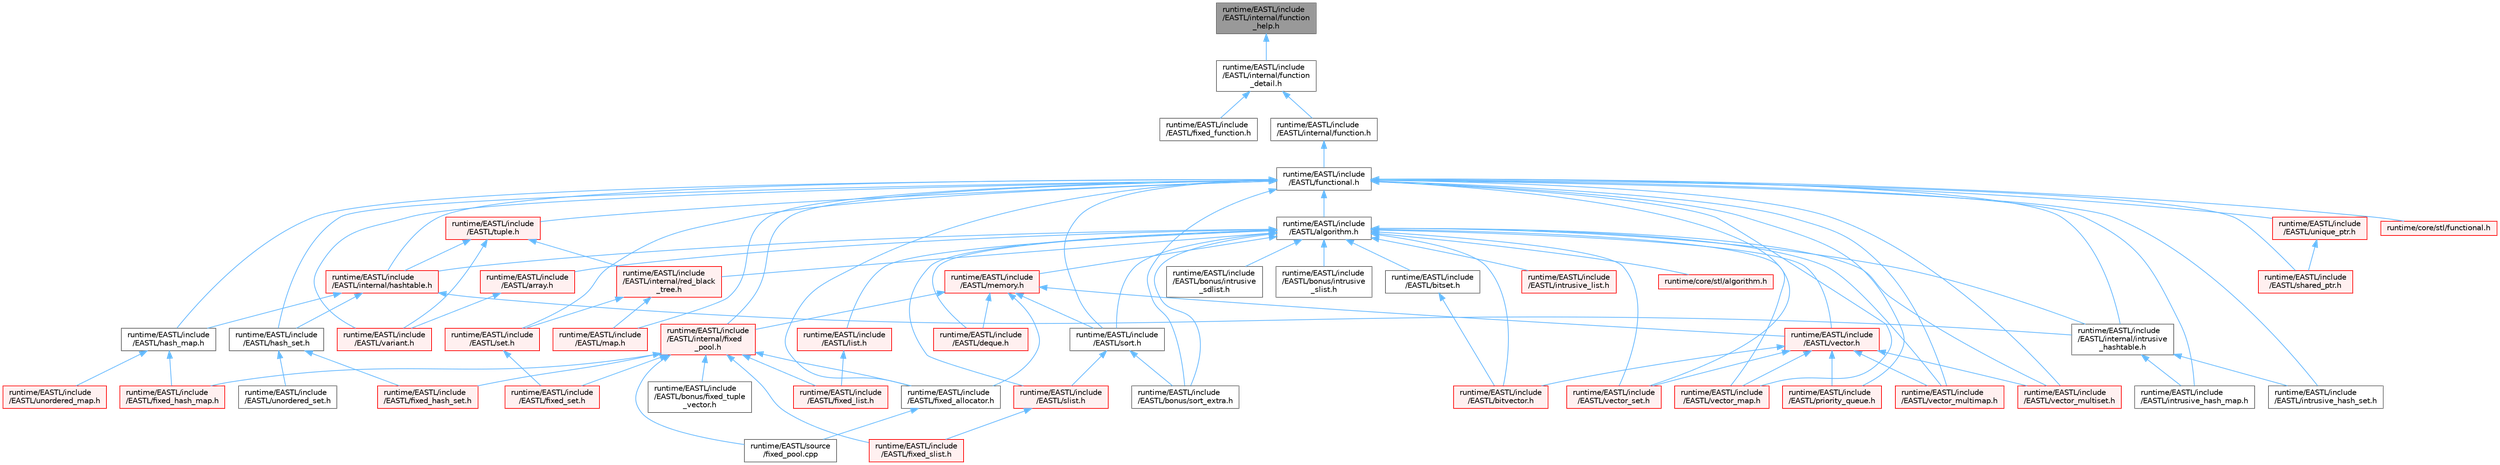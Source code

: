 digraph "runtime/EASTL/include/EASTL/internal/function_help.h"
{
 // LATEX_PDF_SIZE
  bgcolor="transparent";
  edge [fontname=Helvetica,fontsize=10,labelfontname=Helvetica,labelfontsize=10];
  node [fontname=Helvetica,fontsize=10,shape=box,height=0.2,width=0.4];
  Node1 [id="Node000001",label="runtime/EASTL/include\l/EASTL/internal/function\l_help.h",height=0.2,width=0.4,color="gray40", fillcolor="grey60", style="filled", fontcolor="black",tooltip=" "];
  Node1 -> Node2 [id="edge1_Node000001_Node000002",dir="back",color="steelblue1",style="solid",tooltip=" "];
  Node2 [id="Node000002",label="runtime/EASTL/include\l/EASTL/internal/function\l_detail.h",height=0.2,width=0.4,color="grey40", fillcolor="white", style="filled",URL="$function__detail_8h.html",tooltip=" "];
  Node2 -> Node3 [id="edge2_Node000002_Node000003",dir="back",color="steelblue1",style="solid",tooltip=" "];
  Node3 [id="Node000003",label="runtime/EASTL/include\l/EASTL/fixed_function.h",height=0.2,width=0.4,color="grey40", fillcolor="white", style="filled",URL="$fixed__function_8h.html",tooltip=" "];
  Node2 -> Node4 [id="edge3_Node000002_Node000004",dir="back",color="steelblue1",style="solid",tooltip=" "];
  Node4 [id="Node000004",label="runtime/EASTL/include\l/EASTL/internal/function.h",height=0.2,width=0.4,color="grey40", fillcolor="white", style="filled",URL="$_e_a_s_t_l_2include_2_e_a_s_t_l_2internal_2function_8h.html",tooltip=" "];
  Node4 -> Node5 [id="edge4_Node000004_Node000005",dir="back",color="steelblue1",style="solid",tooltip=" "];
  Node5 [id="Node000005",label="runtime/EASTL/include\l/EASTL/functional.h",height=0.2,width=0.4,color="grey40", fillcolor="white", style="filled",URL="$_e_a_s_t_l_2include_2_e_a_s_t_l_2functional_8h.html",tooltip=" "];
  Node5 -> Node6 [id="edge5_Node000005_Node000006",dir="back",color="steelblue1",style="solid",tooltip=" "];
  Node6 [id="Node000006",label="runtime/EASTL/include\l/EASTL/algorithm.h",height=0.2,width=0.4,color="grey40", fillcolor="white", style="filled",URL="$_e_a_s_t_l_2include_2_e_a_s_t_l_2algorithm_8h.html",tooltip=" "];
  Node6 -> Node7 [id="edge6_Node000006_Node000007",dir="back",color="steelblue1",style="solid",tooltip=" "];
  Node7 [id="Node000007",label="runtime/EASTL/include\l/EASTL/array.h",height=0.2,width=0.4,color="red", fillcolor="#FFF0F0", style="filled",URL="$array_8h.html",tooltip=" "];
  Node7 -> Node420 [id="edge7_Node000007_Node000420",dir="back",color="steelblue1",style="solid",tooltip=" "];
  Node420 [id="Node000420",label="runtime/EASTL/include\l/EASTL/variant.h",height=0.2,width=0.4,color="red", fillcolor="#FFF0F0", style="filled",URL="$_e_a_s_t_l_2include_2_e_a_s_t_l_2variant_8h.html",tooltip=" "];
  Node6 -> Node75 [id="edge8_Node000006_Node000075",dir="back",color="steelblue1",style="solid",tooltip=" "];
  Node75 [id="Node000075",label="runtime/EASTL/include\l/EASTL/bitset.h",height=0.2,width=0.4,color="grey40", fillcolor="white", style="filled",URL="$bitset_8h.html",tooltip=" "];
  Node75 -> Node76 [id="edge9_Node000075_Node000076",dir="back",color="steelblue1",style="solid",tooltip=" "];
  Node76 [id="Node000076",label="runtime/EASTL/include\l/EASTL/bitvector.h",height=0.2,width=0.4,color="red", fillcolor="#FFF0F0", style="filled",URL="$bitvector_8h.html",tooltip=" "];
  Node6 -> Node76 [id="edge10_Node000006_Node000076",dir="back",color="steelblue1",style="solid",tooltip=" "];
  Node6 -> Node422 [id="edge11_Node000006_Node000422",dir="back",color="steelblue1",style="solid",tooltip=" "];
  Node422 [id="Node000422",label="runtime/EASTL/include\l/EASTL/bonus/intrusive\l_sdlist.h",height=0.2,width=0.4,color="grey40", fillcolor="white", style="filled",URL="$intrusive__sdlist_8h.html",tooltip=" "];
  Node6 -> Node423 [id="edge12_Node000006_Node000423",dir="back",color="steelblue1",style="solid",tooltip=" "];
  Node423 [id="Node000423",label="runtime/EASTL/include\l/EASTL/bonus/intrusive\l_slist.h",height=0.2,width=0.4,color="grey40", fillcolor="white", style="filled",URL="$intrusive__slist_8h.html",tooltip=" "];
  Node6 -> Node424 [id="edge13_Node000006_Node000424",dir="back",color="steelblue1",style="solid",tooltip=" "];
  Node424 [id="Node000424",label="runtime/EASTL/include\l/EASTL/bonus/sort_extra.h",height=0.2,width=0.4,color="grey40", fillcolor="white", style="filled",URL="$sort__extra_8h.html",tooltip=" "];
  Node6 -> Node425 [id="edge14_Node000006_Node000425",dir="back",color="steelblue1",style="solid",tooltip=" "];
  Node425 [id="Node000425",label="runtime/EASTL/include\l/EASTL/deque.h",height=0.2,width=0.4,color="red", fillcolor="#FFF0F0", style="filled",URL="$_e_a_s_t_l_2include_2_e_a_s_t_l_2deque_8h.html",tooltip=" "];
  Node6 -> Node101 [id="edge15_Node000006_Node000101",dir="back",color="steelblue1",style="solid",tooltip=" "];
  Node101 [id="Node000101",label="runtime/EASTL/include\l/EASTL/internal/hashtable.h",height=0.2,width=0.4,color="red", fillcolor="#FFF0F0", style="filled",URL="$hashtable_8h.html",tooltip=" "];
  Node101 -> Node102 [id="edge16_Node000101_Node000102",dir="back",color="steelblue1",style="solid",tooltip=" "];
  Node102 [id="Node000102",label="runtime/EASTL/include\l/EASTL/hash_map.h",height=0.2,width=0.4,color="grey40", fillcolor="white", style="filled",URL="$hash__map_8h.html",tooltip=" "];
  Node102 -> Node103 [id="edge17_Node000102_Node000103",dir="back",color="steelblue1",style="solid",tooltip=" "];
  Node103 [id="Node000103",label="runtime/EASTL/include\l/EASTL/fixed_hash_map.h",height=0.2,width=0.4,color="red", fillcolor="#FFF0F0", style="filled",URL="$fixed__hash__map_8h.html",tooltip=" "];
  Node102 -> Node105 [id="edge18_Node000102_Node000105",dir="back",color="steelblue1",style="solid",tooltip=" "];
  Node105 [id="Node000105",label="runtime/EASTL/include\l/EASTL/unordered_map.h",height=0.2,width=0.4,color="red", fillcolor="#FFF0F0", style="filled",URL="$_e_a_s_t_l_2include_2_e_a_s_t_l_2unordered__map_8h.html",tooltip=" "];
  Node101 -> Node108 [id="edge19_Node000101_Node000108",dir="back",color="steelblue1",style="solid",tooltip=" "];
  Node108 [id="Node000108",label="runtime/EASTL/include\l/EASTL/hash_set.h",height=0.2,width=0.4,color="grey40", fillcolor="white", style="filled",URL="$hash__set_8h.html",tooltip=" "];
  Node108 -> Node109 [id="edge20_Node000108_Node000109",dir="back",color="steelblue1",style="solid",tooltip=" "];
  Node109 [id="Node000109",label="runtime/EASTL/include\l/EASTL/fixed_hash_set.h",height=0.2,width=0.4,color="red", fillcolor="#FFF0F0", style="filled",URL="$fixed__hash__set_8h.html",tooltip=" "];
  Node108 -> Node110 [id="edge21_Node000108_Node000110",dir="back",color="steelblue1",style="solid",tooltip=" "];
  Node110 [id="Node000110",label="runtime/EASTL/include\l/EASTL/unordered_set.h",height=0.2,width=0.4,color="grey40", fillcolor="white", style="filled",URL="$unordered__set_8h.html",tooltip=" "];
  Node101 -> Node111 [id="edge22_Node000101_Node000111",dir="back",color="steelblue1",style="solid",tooltip=" "];
  Node111 [id="Node000111",label="runtime/EASTL/include\l/EASTL/internal/intrusive\l_hashtable.h",height=0.2,width=0.4,color="grey40", fillcolor="white", style="filled",URL="$intrusive__hashtable_8h.html",tooltip=" "];
  Node111 -> Node112 [id="edge23_Node000111_Node000112",dir="back",color="steelblue1",style="solid",tooltip=" "];
  Node112 [id="Node000112",label="runtime/EASTL/include\l/EASTL/intrusive_hash_map.h",height=0.2,width=0.4,color="grey40", fillcolor="white", style="filled",URL="$intrusive__hash__map_8h.html",tooltip=" "];
  Node111 -> Node113 [id="edge24_Node000111_Node000113",dir="back",color="steelblue1",style="solid",tooltip=" "];
  Node113 [id="Node000113",label="runtime/EASTL/include\l/EASTL/intrusive_hash_set.h",height=0.2,width=0.4,color="grey40", fillcolor="white", style="filled",URL="$intrusive__hash__set_8h.html",tooltip=" "];
  Node6 -> Node111 [id="edge25_Node000006_Node000111",dir="back",color="steelblue1",style="solid",tooltip=" "];
  Node6 -> Node429 [id="edge26_Node000006_Node000429",dir="back",color="steelblue1",style="solid",tooltip=" "];
  Node429 [id="Node000429",label="runtime/EASTL/include\l/EASTL/internal/red_black\l_tree.h",height=0.2,width=0.4,color="red", fillcolor="#FFF0F0", style="filled",URL="$red__black__tree_8h.html",tooltip=" "];
  Node429 -> Node430 [id="edge27_Node000429_Node000430",dir="back",color="steelblue1",style="solid",tooltip=" "];
  Node430 [id="Node000430",label="runtime/EASTL/include\l/EASTL/map.h",height=0.2,width=0.4,color="red", fillcolor="#FFF0F0", style="filled",URL="$_e_a_s_t_l_2include_2_e_a_s_t_l_2map_8h.html",tooltip=" "];
  Node429 -> Node434 [id="edge28_Node000429_Node000434",dir="back",color="steelblue1",style="solid",tooltip=" "];
  Node434 [id="Node000434",label="runtime/EASTL/include\l/EASTL/set.h",height=0.2,width=0.4,color="red", fillcolor="#FFF0F0", style="filled",URL="$set_8h.html",tooltip=" "];
  Node434 -> Node435 [id="edge29_Node000434_Node000435",dir="back",color="steelblue1",style="solid",tooltip=" "];
  Node435 [id="Node000435",label="runtime/EASTL/include\l/EASTL/fixed_set.h",height=0.2,width=0.4,color="red", fillcolor="#FFF0F0", style="filled",URL="$fixed__set_8h.html",tooltip=" "];
  Node6 -> Node437 [id="edge30_Node000006_Node000437",dir="back",color="steelblue1",style="solid",tooltip=" "];
  Node437 [id="Node000437",label="runtime/EASTL/include\l/EASTL/intrusive_list.h",height=0.2,width=0.4,color="red", fillcolor="#FFF0F0", style="filled",URL="$intrusive__list_8h.html",tooltip=" "];
  Node6 -> Node439 [id="edge31_Node000006_Node000439",dir="back",color="steelblue1",style="solid",tooltip=" "];
  Node439 [id="Node000439",label="runtime/EASTL/include\l/EASTL/list.h",height=0.2,width=0.4,color="red", fillcolor="#FFF0F0", style="filled",URL="$_e_a_s_t_l_2include_2_e_a_s_t_l_2list_8h.html",tooltip=" "];
  Node439 -> Node440 [id="edge32_Node000439_Node000440",dir="back",color="steelblue1",style="solid",tooltip=" "];
  Node440 [id="Node000440",label="runtime/EASTL/include\l/EASTL/fixed_list.h",height=0.2,width=0.4,color="red", fillcolor="#FFF0F0", style="filled",URL="$fixed__list_8h.html",tooltip=" "];
  Node6 -> Node442 [id="edge33_Node000006_Node000442",dir="back",color="steelblue1",style="solid",tooltip=" "];
  Node442 [id="Node000442",label="runtime/EASTL/include\l/EASTL/memory.h",height=0.2,width=0.4,color="red", fillcolor="#FFF0F0", style="filled",URL="$_e_a_s_t_l_2include_2_e_a_s_t_l_2memory_8h.html",tooltip=" "];
  Node442 -> Node425 [id="edge34_Node000442_Node000425",dir="back",color="steelblue1",style="solid",tooltip=" "];
  Node442 -> Node445 [id="edge35_Node000442_Node000445",dir="back",color="steelblue1",style="solid",tooltip=" "];
  Node445 [id="Node000445",label="runtime/EASTL/include\l/EASTL/fixed_allocator.h",height=0.2,width=0.4,color="grey40", fillcolor="white", style="filled",URL="$fixed__allocator_8h.html",tooltip=" "];
  Node445 -> Node446 [id="edge36_Node000445_Node000446",dir="back",color="steelblue1",style="solid",tooltip=" "];
  Node446 [id="Node000446",label="runtime/EASTL/source\l/fixed_pool.cpp",height=0.2,width=0.4,color="grey40", fillcolor="white", style="filled",URL="$fixed__pool_8cpp.html",tooltip=" "];
  Node442 -> Node447 [id="edge37_Node000442_Node000447",dir="back",color="steelblue1",style="solid",tooltip=" "];
  Node447 [id="Node000447",label="runtime/EASTL/include\l/EASTL/internal/fixed\l_pool.h",height=0.2,width=0.4,color="red", fillcolor="#FFF0F0", style="filled",URL="$fixed__pool_8h.html",tooltip=" "];
  Node447 -> Node444 [id="edge38_Node000447_Node000444",dir="back",color="steelblue1",style="solid",tooltip=" "];
  Node444 [id="Node000444",label="runtime/EASTL/include\l/EASTL/bonus/fixed_tuple\l_vector.h",height=0.2,width=0.4,color="grey40", fillcolor="white", style="filled",URL="$fixed__tuple__vector_8h.html",tooltip=" "];
  Node447 -> Node445 [id="edge39_Node000447_Node000445",dir="back",color="steelblue1",style="solid",tooltip=" "];
  Node447 -> Node103 [id="edge40_Node000447_Node000103",dir="back",color="steelblue1",style="solid",tooltip=" "];
  Node447 -> Node109 [id="edge41_Node000447_Node000109",dir="back",color="steelblue1",style="solid",tooltip=" "];
  Node447 -> Node440 [id="edge42_Node000447_Node000440",dir="back",color="steelblue1",style="solid",tooltip=" "];
  Node447 -> Node435 [id="edge43_Node000447_Node000435",dir="back",color="steelblue1",style="solid",tooltip=" "];
  Node447 -> Node448 [id="edge44_Node000447_Node000448",dir="back",color="steelblue1",style="solid",tooltip=" "];
  Node448 [id="Node000448",label="runtime/EASTL/include\l/EASTL/fixed_slist.h",height=0.2,width=0.4,color="red", fillcolor="#FFF0F0", style="filled",URL="$fixed__slist_8h.html",tooltip=" "];
  Node447 -> Node446 [id="edge45_Node000447_Node000446",dir="back",color="steelblue1",style="solid",tooltip=" "];
  Node442 -> Node462 [id="edge46_Node000442_Node000462",dir="back",color="steelblue1",style="solid",tooltip=" "];
  Node462 [id="Node000462",label="runtime/EASTL/include\l/EASTL/sort.h",height=0.2,width=0.4,color="grey40", fillcolor="white", style="filled",URL="$sort_8h.html",tooltip=" "];
  Node462 -> Node424 [id="edge47_Node000462_Node000424",dir="back",color="steelblue1",style="solid",tooltip=" "];
  Node462 -> Node463 [id="edge48_Node000462_Node000463",dir="back",color="steelblue1",style="solid",tooltip=" "];
  Node463 [id="Node000463",label="runtime/EASTL/include\l/EASTL/slist.h",height=0.2,width=0.4,color="red", fillcolor="#FFF0F0", style="filled",URL="$slist_8h.html",tooltip=" "];
  Node463 -> Node448 [id="edge49_Node000463_Node000448",dir="back",color="steelblue1",style="solid",tooltip=" "];
  Node442 -> Node464 [id="edge50_Node000442_Node000464",dir="back",color="steelblue1",style="solid",tooltip=" "];
  Node464 [id="Node000464",label="runtime/EASTL/include\l/EASTL/vector.h",height=0.2,width=0.4,color="red", fillcolor="#FFF0F0", style="filled",URL="$_e_a_s_t_l_2include_2_e_a_s_t_l_2vector_8h.html",tooltip=" "];
  Node464 -> Node76 [id="edge51_Node000464_Node000076",dir="back",color="steelblue1",style="solid",tooltip=" "];
  Node464 -> Node466 [id="edge52_Node000464_Node000466",dir="back",color="steelblue1",style="solid",tooltip=" "];
  Node466 [id="Node000466",label="runtime/EASTL/include\l/EASTL/priority_queue.h",height=0.2,width=0.4,color="red", fillcolor="#FFF0F0", style="filled",URL="$_e_a_s_t_l_2include_2_e_a_s_t_l_2priority__queue_8h.html",tooltip=" "];
  Node464 -> Node470 [id="edge53_Node000464_Node000470",dir="back",color="steelblue1",style="solid",tooltip=" "];
  Node470 [id="Node000470",label="runtime/EASTL/include\l/EASTL/vector_map.h",height=0.2,width=0.4,color="red", fillcolor="#FFF0F0", style="filled",URL="$_e_a_s_t_l_2include_2_e_a_s_t_l_2vector__map_8h.html",tooltip=" "];
  Node464 -> Node472 [id="edge54_Node000464_Node000472",dir="back",color="steelblue1",style="solid",tooltip=" "];
  Node472 [id="Node000472",label="runtime/EASTL/include\l/EASTL/vector_multimap.h",height=0.2,width=0.4,color="red", fillcolor="#FFF0F0", style="filled",URL="$vector__multimap_8h.html",tooltip=" "];
  Node464 -> Node473 [id="edge55_Node000464_Node000473",dir="back",color="steelblue1",style="solid",tooltip=" "];
  Node473 [id="Node000473",label="runtime/EASTL/include\l/EASTL/vector_multiset.h",height=0.2,width=0.4,color="red", fillcolor="#FFF0F0", style="filled",URL="$vector__multiset_8h.html",tooltip=" "];
  Node464 -> Node474 [id="edge56_Node000464_Node000474",dir="back",color="steelblue1",style="solid",tooltip=" "];
  Node474 [id="Node000474",label="runtime/EASTL/include\l/EASTL/vector_set.h",height=0.2,width=0.4,color="red", fillcolor="#FFF0F0", style="filled",URL="$vector__set_8h.html",tooltip=" "];
  Node6 -> Node463 [id="edge57_Node000006_Node000463",dir="back",color="steelblue1",style="solid",tooltip=" "];
  Node6 -> Node462 [id="edge58_Node000006_Node000462",dir="back",color="steelblue1",style="solid",tooltip=" "];
  Node6 -> Node464 [id="edge59_Node000006_Node000464",dir="back",color="steelblue1",style="solid",tooltip=" "];
  Node6 -> Node470 [id="edge60_Node000006_Node000470",dir="back",color="steelblue1",style="solid",tooltip=" "];
  Node6 -> Node472 [id="edge61_Node000006_Node000472",dir="back",color="steelblue1",style="solid",tooltip=" "];
  Node6 -> Node473 [id="edge62_Node000006_Node000473",dir="back",color="steelblue1",style="solid",tooltip=" "];
  Node6 -> Node474 [id="edge63_Node000006_Node000474",dir="back",color="steelblue1",style="solid",tooltip=" "];
  Node6 -> Node477 [id="edge64_Node000006_Node000477",dir="back",color="steelblue1",style="solid",tooltip=" "];
  Node477 [id="Node000477",label="runtime/core/stl/algorithm.h",height=0.2,width=0.4,color="red", fillcolor="#FFF0F0", style="filled",URL="$core_2stl_2algorithm_8h.html",tooltip=" "];
  Node5 -> Node424 [id="edge65_Node000005_Node000424",dir="back",color="steelblue1",style="solid",tooltip=" "];
  Node5 -> Node445 [id="edge66_Node000005_Node000445",dir="back",color="steelblue1",style="solid",tooltip=" "];
  Node5 -> Node102 [id="edge67_Node000005_Node000102",dir="back",color="steelblue1",style="solid",tooltip=" "];
  Node5 -> Node108 [id="edge68_Node000005_Node000108",dir="back",color="steelblue1",style="solid",tooltip=" "];
  Node5 -> Node447 [id="edge69_Node000005_Node000447",dir="back",color="steelblue1",style="solid",tooltip=" "];
  Node5 -> Node101 [id="edge70_Node000005_Node000101",dir="back",color="steelblue1",style="solid",tooltip=" "];
  Node5 -> Node111 [id="edge71_Node000005_Node000111",dir="back",color="steelblue1",style="solid",tooltip=" "];
  Node5 -> Node112 [id="edge72_Node000005_Node000112",dir="back",color="steelblue1",style="solid",tooltip=" "];
  Node5 -> Node113 [id="edge73_Node000005_Node000113",dir="back",color="steelblue1",style="solid",tooltip=" "];
  Node5 -> Node430 [id="edge74_Node000005_Node000430",dir="back",color="steelblue1",style="solid",tooltip=" "];
  Node5 -> Node466 [id="edge75_Node000005_Node000466",dir="back",color="steelblue1",style="solid",tooltip=" "];
  Node5 -> Node434 [id="edge76_Node000005_Node000434",dir="back",color="steelblue1",style="solid",tooltip=" "];
  Node5 -> Node96 [id="edge77_Node000005_Node000096",dir="back",color="steelblue1",style="solid",tooltip=" "];
  Node96 [id="Node000096",label="runtime/EASTL/include\l/EASTL/shared_ptr.h",height=0.2,width=0.4,color="red", fillcolor="#FFF0F0", style="filled",URL="$shared__ptr_8h.html",tooltip=" "];
  Node5 -> Node462 [id="edge78_Node000005_Node000462",dir="back",color="steelblue1",style="solid",tooltip=" "];
  Node5 -> Node478 [id="edge79_Node000005_Node000478",dir="back",color="steelblue1",style="solid",tooltip=" "];
  Node478 [id="Node000478",label="runtime/EASTL/include\l/EASTL/tuple.h",height=0.2,width=0.4,color="red", fillcolor="#FFF0F0", style="filled",URL="$tuple_8h.html",tooltip=" "];
  Node478 -> Node101 [id="edge80_Node000478_Node000101",dir="back",color="steelblue1",style="solid",tooltip=" "];
  Node478 -> Node429 [id="edge81_Node000478_Node000429",dir="back",color="steelblue1",style="solid",tooltip=" "];
  Node478 -> Node420 [id="edge82_Node000478_Node000420",dir="back",color="steelblue1",style="solid",tooltip=" "];
  Node5 -> Node458 [id="edge83_Node000005_Node000458",dir="back",color="steelblue1",style="solid",tooltip=" "];
  Node458 [id="Node000458",label="runtime/EASTL/include\l/EASTL/unique_ptr.h",height=0.2,width=0.4,color="red", fillcolor="#FFF0F0", style="filled",URL="$unique__ptr_8h.html",tooltip=" "];
  Node458 -> Node96 [id="edge84_Node000458_Node000096",dir="back",color="steelblue1",style="solid",tooltip=" "];
  Node5 -> Node420 [id="edge85_Node000005_Node000420",dir="back",color="steelblue1",style="solid",tooltip=" "];
  Node5 -> Node470 [id="edge86_Node000005_Node000470",dir="back",color="steelblue1",style="solid",tooltip=" "];
  Node5 -> Node472 [id="edge87_Node000005_Node000472",dir="back",color="steelblue1",style="solid",tooltip=" "];
  Node5 -> Node473 [id="edge88_Node000005_Node000473",dir="back",color="steelblue1",style="solid",tooltip=" "];
  Node5 -> Node474 [id="edge89_Node000005_Node000474",dir="back",color="steelblue1",style="solid",tooltip=" "];
  Node5 -> Node479 [id="edge90_Node000005_Node000479",dir="back",color="steelblue1",style="solid",tooltip=" "];
  Node479 [id="Node000479",label="runtime/core/stl/functional.h",height=0.2,width=0.4,color="red", fillcolor="#FFF0F0", style="filled",URL="$core_2stl_2functional_8h.html",tooltip=" "];
}
